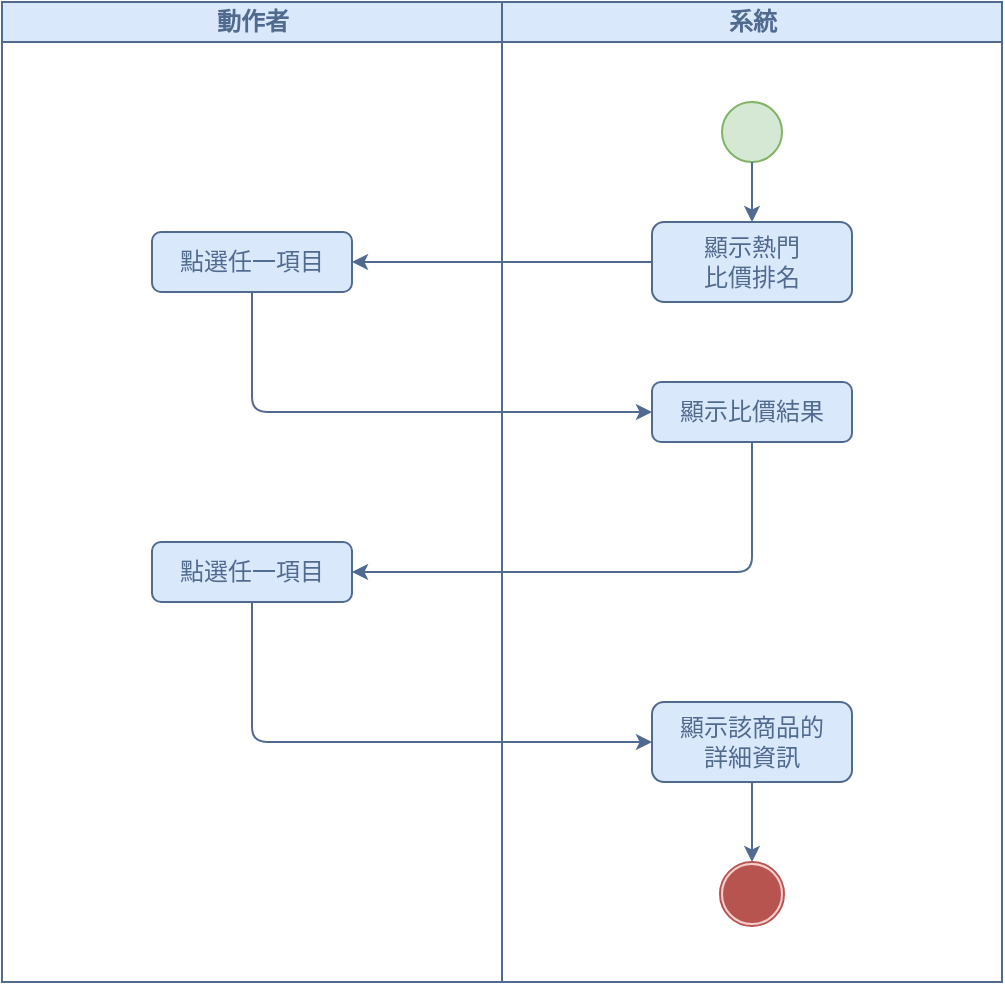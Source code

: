 <mxfile version="21.2.8" type="device">
  <diagram name="Page-1" id="0783ab3e-0a74-02c8-0abd-f7b4e66b4bec">
    <mxGraphModel dx="978" dy="571" grid="1" gridSize="10" guides="1" tooltips="1" connect="1" arrows="1" fold="1" page="1" pageScale="1" pageWidth="827" pageHeight="1169" background="none" math="0" shadow="0">
      <root>
        <mxCell id="0" />
        <mxCell id="1" parent="0" />
        <mxCell id="1c1d494c118603dd-2" value="&lt;font color=&quot;#516a8f&quot;&gt;動作者&lt;/font&gt;" style="swimlane;html=1;startSize=20;fillColor=#dae8fc;strokeColor=#516A8F;" parent="1" vertex="1">
          <mxGeometry x="175" y="80" width="250" height="490" as="geometry" />
        </mxCell>
        <mxCell id="CdWKcS6R5QREeGc17HmZ-15" value="&lt;font color=&quot;#516a8f&quot;&gt;點選任一項目&lt;/font&gt;" style="rounded=1;whiteSpace=wrap;html=1;shadow=0;comic=0;labelBackgroundColor=none;strokeWidth=1;fontFamily=Verdana;fontSize=12;align=center;arcSize=15;fillColor=#dae8fc;strokeColor=#516A8F;glass=0;" parent="1c1d494c118603dd-2" vertex="1">
          <mxGeometry x="75" y="115" width="100" height="30" as="geometry" />
        </mxCell>
        <mxCell id="CdWKcS6R5QREeGc17HmZ-17" value="&lt;font color=&quot;#516a8f&quot;&gt;點選任一項目&lt;/font&gt;" style="rounded=1;whiteSpace=wrap;html=1;shadow=0;comic=0;labelBackgroundColor=none;strokeWidth=1;fontFamily=Verdana;fontSize=12;align=center;arcSize=15;fillColor=#dae8fc;strokeColor=#516A8F;glass=0;" parent="1c1d494c118603dd-2" vertex="1">
          <mxGeometry x="75" y="270" width="100" height="30" as="geometry" />
        </mxCell>
        <mxCell id="1c1d494c118603dd-3" value="&lt;font color=&quot;#516a8f&quot;&gt;系統&lt;/font&gt;" style="swimlane;html=1;startSize=20;fillColor=#dae8fc;strokeColor=#516A8F;" parent="1" vertex="1">
          <mxGeometry x="425" y="80" width="250" height="490" as="geometry" />
        </mxCell>
        <mxCell id="CdWKcS6R5QREeGc17HmZ-11" value="&lt;font color=&quot;#516a8f&quot;&gt;顯示熱門&lt;br&gt;比價排名&lt;/font&gt;" style="rounded=1;whiteSpace=wrap;html=1;shadow=0;comic=0;labelBackgroundColor=none;strokeWidth=1;fontFamily=Verdana;fontSize=12;align=center;arcSize=15;fillColor=#dae8fc;strokeColor=#516A8F;glass=0;" parent="1c1d494c118603dd-3" vertex="1">
          <mxGeometry x="75" y="110" width="100" height="40" as="geometry" />
        </mxCell>
        <mxCell id="60571a20871a0731-4" value="" style="ellipse;whiteSpace=wrap;html=1;rounded=0;shadow=0;comic=0;labelBackgroundColor=none;strokeWidth=1;fillColor=#d5e8d4;fontFamily=Verdana;fontSize=12;align=center;strokeColor=#82b366;" parent="1c1d494c118603dd-3" vertex="1">
          <mxGeometry x="110" y="50" width="30" height="30" as="geometry" />
        </mxCell>
        <mxCell id="1c1d494c118603dd-39" style="edgeStyle=none;rounded=0;html=1;labelBackgroundColor=none;startArrow=none;startFill=0;startSize=5;endArrow=classic;endFill=1;endSize=5;jettySize=auto;orthogonalLoop=1;strokeWidth=1;fontFamily=Verdana;fontSize=12;exitX=0.5;exitY=1;exitDx=0;exitDy=0;strokeColor=#516A8F;arcSize=20;entryX=0.5;entryY=0;entryDx=0;entryDy=0;" parent="1c1d494c118603dd-3" source="60571a20871a0731-4" target="CdWKcS6R5QREeGc17HmZ-11" edge="1">
          <mxGeometry relative="1" as="geometry">
            <mxPoint x="-170.45" y="260.0" as="sourcePoint" />
          </mxGeometry>
        </mxCell>
        <mxCell id="t5bb0kTeRHAlqyquHPTp-3" value="&lt;font color=&quot;#516a8f&quot;&gt;顯示該商品的&lt;br&gt;詳細資訊&lt;/font&gt;" style="rounded=1;whiteSpace=wrap;html=1;shadow=0;comic=0;labelBackgroundColor=none;strokeWidth=1;fontFamily=Verdana;fontSize=12;align=center;arcSize=15;fillColor=#dae8fc;strokeColor=#516A8F;glass=0;" parent="1c1d494c118603dd-3" vertex="1">
          <mxGeometry x="75" y="350" width="100" height="40" as="geometry" />
        </mxCell>
        <mxCell id="t5bb0kTeRHAlqyquHPTp-5" style="edgeStyle=none;rounded=0;html=1;labelBackgroundColor=none;startArrow=none;startFill=0;startSize=5;endArrow=classic;endFill=1;endSize=5;jettySize=auto;orthogonalLoop=1;strokeWidth=1;fontFamily=Verdana;fontSize=12;exitX=0.5;exitY=1;exitDx=0;exitDy=0;strokeColor=#516A8F;arcSize=20;entryX=0.5;entryY=0;entryDx=0;entryDy=0;" parent="1c1d494c118603dd-3" source="t5bb0kTeRHAlqyquHPTp-3" target="CdWKcS6R5QREeGc17HmZ-9" edge="1">
          <mxGeometry relative="1" as="geometry">
            <mxPoint x="135" y="285" as="sourcePoint" />
            <mxPoint x="135" y="320" as="targetPoint" />
          </mxGeometry>
        </mxCell>
        <mxCell id="pjvVkW8nbLmo86YK36rq-3" value="&lt;font color=&quot;#516a8f&quot;&gt;顯示比價結果&lt;/font&gt;" style="rounded=1;whiteSpace=wrap;html=1;shadow=0;comic=0;labelBackgroundColor=none;strokeWidth=1;fontFamily=Verdana;fontSize=12;align=center;arcSize=15;fillColor=#dae8fc;strokeColor=#516A8F;glass=0;" parent="1c1d494c118603dd-3" vertex="1">
          <mxGeometry x="75" y="190" width="100" height="30" as="geometry" />
        </mxCell>
        <mxCell id="CdWKcS6R5QREeGc17HmZ-10" value="" style="group" parent="1c1d494c118603dd-3" vertex="1" connectable="0">
          <mxGeometry x="109" y="430" width="32" height="32" as="geometry" />
        </mxCell>
        <mxCell id="CdWKcS6R5QREeGc17HmZ-8" value="" style="ellipse;whiteSpace=wrap;html=1;aspect=fixed;fillColor=#b85450;strokeColor=#f8cecc;" parent="CdWKcS6R5QREeGc17HmZ-10" vertex="1">
          <mxGeometry x="1" y="1" width="30" height="30" as="geometry" />
        </mxCell>
        <mxCell id="CdWKcS6R5QREeGc17HmZ-9" value="" style="ellipse;whiteSpace=wrap;html=1;aspect=fixed;fillColor=none;strokeColor=#B85450;" parent="CdWKcS6R5QREeGc17HmZ-10" vertex="1">
          <mxGeometry width="32" height="32" as="geometry" />
        </mxCell>
        <mxCell id="pjvVkW8nbLmo86YK36rq-1" style="edgeStyle=none;rounded=0;html=1;labelBackgroundColor=none;startArrow=none;startFill=0;startSize=5;endArrow=classic;endFill=1;endSize=5;jettySize=auto;orthogonalLoop=1;strokeWidth=1;fontFamily=Verdana;fontSize=12;exitX=0;exitY=0.5;exitDx=0;exitDy=0;strokeColor=#516A8F;arcSize=20;entryX=1;entryY=0.5;entryDx=0;entryDy=0;" parent="1" source="CdWKcS6R5QREeGc17HmZ-11" target="CdWKcS6R5QREeGc17HmZ-15" edge="1">
          <mxGeometry relative="1" as="geometry">
            <mxPoint x="570" y="170" as="sourcePoint" />
            <mxPoint x="570" y="200" as="targetPoint" />
          </mxGeometry>
        </mxCell>
        <mxCell id="pjvVkW8nbLmo86YK36rq-4" style="edgeStyle=none;rounded=1;html=1;labelBackgroundColor=none;startArrow=none;startFill=0;startSize=5;endArrow=classic;endFill=1;endSize=5;jettySize=auto;orthogonalLoop=1;strokeWidth=1;fontFamily=Verdana;fontSize=12;exitX=0.5;exitY=1;exitDx=0;exitDy=0;strokeColor=#516A8F;arcSize=15;entryX=0;entryY=0.5;entryDx=0;entryDy=0;" parent="1" source="CdWKcS6R5QREeGc17HmZ-15" target="pjvVkW8nbLmo86YK36rq-3" edge="1">
          <mxGeometry relative="1" as="geometry">
            <mxPoint x="520" y="215" as="sourcePoint" />
            <mxPoint x="360" y="215" as="targetPoint" />
            <Array as="points">
              <mxPoint x="300" y="285" />
            </Array>
          </mxGeometry>
        </mxCell>
        <mxCell id="pjvVkW8nbLmo86YK36rq-5" style="edgeStyle=none;rounded=1;html=1;labelBackgroundColor=none;startArrow=none;startFill=0;startSize=5;endArrow=classic;endFill=1;endSize=5;jettySize=auto;orthogonalLoop=1;strokeWidth=1;fontFamily=Verdana;fontSize=12;exitX=0.5;exitY=1;exitDx=0;exitDy=0;strokeColor=#516A8F;arcSize=15;entryX=1;entryY=0.5;entryDx=0;entryDy=0;" parent="1" source="pjvVkW8nbLmo86YK36rq-3" target="CdWKcS6R5QREeGc17HmZ-17" edge="1">
          <mxGeometry relative="1" as="geometry">
            <mxPoint x="560" y="310" as="sourcePoint" />
            <mxPoint x="770" y="375" as="targetPoint" />
            <Array as="points">
              <mxPoint x="550" y="365" />
            </Array>
          </mxGeometry>
        </mxCell>
        <mxCell id="pjvVkW8nbLmo86YK36rq-6" style="edgeStyle=none;rounded=1;html=1;labelBackgroundColor=none;startArrow=none;startFill=0;startSize=5;endArrow=classic;endFill=1;endSize=5;jettySize=auto;orthogonalLoop=1;strokeWidth=1;fontFamily=Verdana;fontSize=12;exitX=0.5;exitY=1;exitDx=0;exitDy=0;strokeColor=#516A8F;arcSize=15;entryX=0;entryY=0.5;entryDx=0;entryDy=0;" parent="1" source="CdWKcS6R5QREeGc17HmZ-17" target="t5bb0kTeRHAlqyquHPTp-3" edge="1">
          <mxGeometry relative="1" as="geometry">
            <mxPoint x="300" y="390" as="sourcePoint" />
            <mxPoint x="510" y="455" as="targetPoint" />
            <Array as="points">
              <mxPoint x="300" y="450" />
            </Array>
          </mxGeometry>
        </mxCell>
      </root>
    </mxGraphModel>
  </diagram>
</mxfile>
